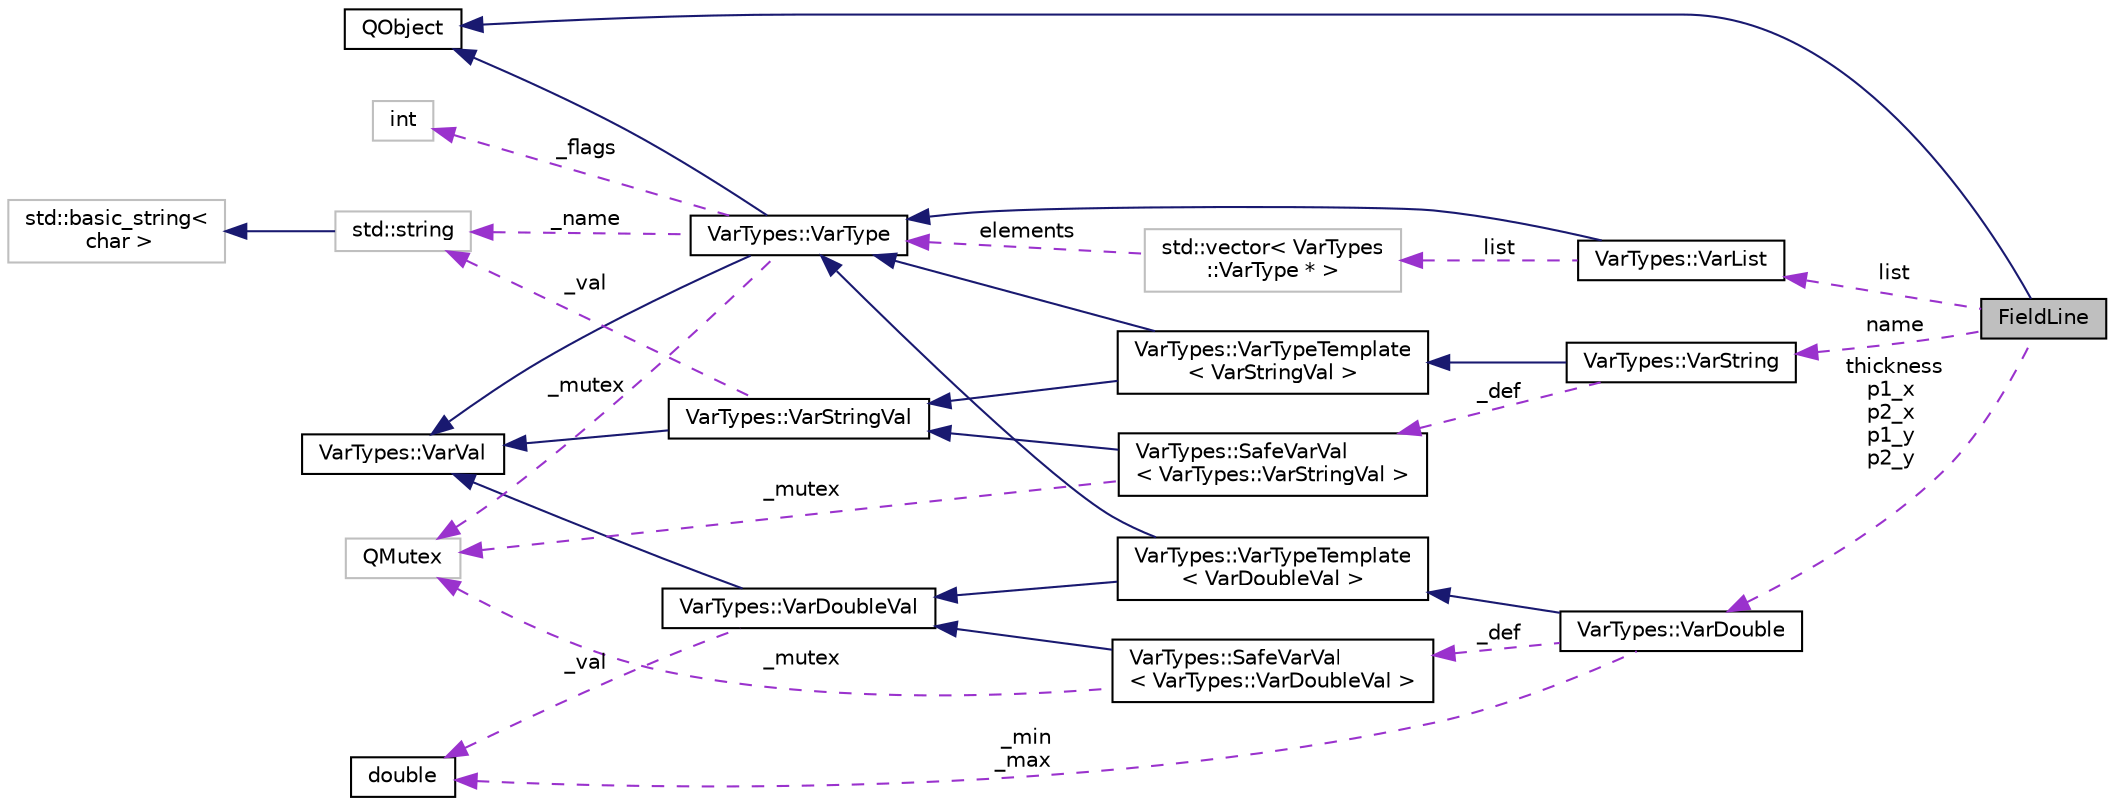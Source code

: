 digraph "FieldLine"
{
 // INTERACTIVE_SVG=YES
  edge [fontname="Helvetica",fontsize="10",labelfontname="Helvetica",labelfontsize="10"];
  node [fontname="Helvetica",fontsize="10",shape=record];
  rankdir="LR";
  Node1 [label="FieldLine",height=0.2,width=0.4,color="black", fillcolor="grey75", style="filled", fontcolor="black"];
  Node2 -> Node1 [dir="back",color="midnightblue",fontsize="10",style="solid",fontname="Helvetica"];
  Node2 [label="QObject",height=0.2,width=0.4,color="black", fillcolor="white", style="filled",URL="$dc/d4f/class_q_object.html"];
  Node3 -> Node1 [dir="back",color="darkorchid3",fontsize="10",style="dashed",label=" list" ,fontname="Helvetica"];
  Node3 [label="VarTypes::VarList",height=0.2,width=0.4,color="black", fillcolor="white", style="filled",URL="$d1/d74/class_var_types_1_1_var_list.html",tooltip="This is the list type of the VarTypes system. "];
  Node4 -> Node3 [dir="back",color="midnightblue",fontsize="10",style="solid",fontname="Helvetica"];
  Node4 [label="VarTypes::VarType",height=0.2,width=0.4,color="black", fillcolor="white", style="filled",URL="$d4/d59/class_var_types_1_1_var_type.html",tooltip="The base class of the VarTypes system. "];
  Node2 -> Node4 [dir="back",color="midnightblue",fontsize="10",style="solid",fontname="Helvetica"];
  Node5 -> Node4 [dir="back",color="midnightblue",fontsize="10",style="solid",fontname="Helvetica"];
  Node5 [label="VarTypes::VarVal",height=0.2,width=0.4,color="black", fillcolor="white", style="filled",URL="$d6/de8/class_var_types_1_1_var_val.html"];
  Node6 -> Node4 [dir="back",color="darkorchid3",fontsize="10",style="dashed",label=" _flags" ,fontname="Helvetica"];
  Node6 [label="int",height=0.2,width=0.4,color="grey75", fillcolor="white", style="filled"];
  Node7 -> Node4 [dir="back",color="darkorchid3",fontsize="10",style="dashed",label=" _name" ,fontname="Helvetica"];
  Node7 [label="std::string",height=0.2,width=0.4,color="grey75", fillcolor="white", style="filled",tooltip="STL class. "];
  Node8 -> Node7 [dir="back",color="midnightblue",fontsize="10",style="solid",fontname="Helvetica"];
  Node8 [label="std::basic_string\<\l char \>",height=0.2,width=0.4,color="grey75", fillcolor="white", style="filled",tooltip="STL class. "];
  Node9 -> Node4 [dir="back",color="darkorchid3",fontsize="10",style="dashed",label=" _mutex" ,fontname="Helvetica"];
  Node9 [label="QMutex",height=0.2,width=0.4,color="grey75", fillcolor="white", style="filled"];
  Node10 -> Node3 [dir="back",color="darkorchid3",fontsize="10",style="dashed",label=" list" ,fontname="Helvetica"];
  Node10 [label="std::vector\< VarTypes\l::VarType * \>",height=0.2,width=0.4,color="grey75", fillcolor="white", style="filled"];
  Node4 -> Node10 [dir="back",color="darkorchid3",fontsize="10",style="dashed",label=" elements" ,fontname="Helvetica"];
  Node11 -> Node1 [dir="back",color="darkorchid3",fontsize="10",style="dashed",label=" thickness\np1_x\np2_x\np1_y\np2_y" ,fontname="Helvetica"];
  Node11 [label="VarTypes::VarDouble",height=0.2,width=0.4,color="black", fillcolor="white", style="filled",URL="$d6/de9/class_var_types_1_1_var_double.html",tooltip="A Vartype for storing double precision floating points. "];
  Node12 -> Node11 [dir="back",color="midnightblue",fontsize="10",style="solid",fontname="Helvetica"];
  Node12 [label="VarTypes::VarTypeTemplate\l\< VarDoubleVal \>",height=0.2,width=0.4,color="black", fillcolor="white", style="filled",URL="$d7/d38/class_var_types_1_1_var_type_template.html"];
  Node4 -> Node12 [dir="back",color="midnightblue",fontsize="10",style="solid",fontname="Helvetica"];
  Node13 -> Node12 [dir="back",color="midnightblue",fontsize="10",style="solid",fontname="Helvetica"];
  Node13 [label="VarTypes::VarDoubleVal",height=0.2,width=0.4,color="black", fillcolor="white", style="filled",URL="$db/d0f/class_var_types_1_1_var_double_val.html"];
  Node5 -> Node13 [dir="back",color="midnightblue",fontsize="10",style="solid",fontname="Helvetica"];
  Node14 -> Node13 [dir="back",color="darkorchid3",fontsize="10",style="dashed",label=" _val" ,fontname="Helvetica"];
  Node14 [label="double",height=0.2,width=0.4,color="black", fillcolor="white", style="filled",URL="$df/de6/classdouble.html"];
  Node14 -> Node11 [dir="back",color="darkorchid3",fontsize="10",style="dashed",label=" _min\n_max" ,fontname="Helvetica"];
  Node15 -> Node11 [dir="back",color="darkorchid3",fontsize="10",style="dashed",label=" _def" ,fontname="Helvetica"];
  Node15 [label="VarTypes::SafeVarVal\l\< VarTypes::VarDoubleVal \>",height=0.2,width=0.4,color="black", fillcolor="white", style="filled",URL="$d2/dc4/class_var_types_1_1_safe_var_val.html"];
  Node13 -> Node15 [dir="back",color="midnightblue",fontsize="10",style="solid",fontname="Helvetica"];
  Node9 -> Node15 [dir="back",color="darkorchid3",fontsize="10",style="dashed",label=" _mutex" ,fontname="Helvetica"];
  Node16 -> Node1 [dir="back",color="darkorchid3",fontsize="10",style="dashed",label=" name" ,fontname="Helvetica"];
  Node16 [label="VarTypes::VarString",height=0.2,width=0.4,color="black", fillcolor="white", style="filled",URL="$d5/deb/class_var_types_1_1_var_string.html",tooltip="This is the string VarType of the VarTypes system. "];
  Node17 -> Node16 [dir="back",color="midnightblue",fontsize="10",style="solid",fontname="Helvetica"];
  Node17 [label="VarTypes::VarTypeTemplate\l\< VarStringVal \>",height=0.2,width=0.4,color="black", fillcolor="white", style="filled",URL="$d7/d38/class_var_types_1_1_var_type_template.html"];
  Node4 -> Node17 [dir="back",color="midnightblue",fontsize="10",style="solid",fontname="Helvetica"];
  Node18 -> Node17 [dir="back",color="midnightblue",fontsize="10",style="solid",fontname="Helvetica"];
  Node18 [label="VarTypes::VarStringVal",height=0.2,width=0.4,color="black", fillcolor="white", style="filled",URL="$db/d2f/class_var_types_1_1_var_string_val.html",tooltip="This is the string VarTypeVal of the VarTypes system. "];
  Node5 -> Node18 [dir="back",color="midnightblue",fontsize="10",style="solid",fontname="Helvetica"];
  Node7 -> Node18 [dir="back",color="darkorchid3",fontsize="10",style="dashed",label=" _val" ,fontname="Helvetica"];
  Node19 -> Node16 [dir="back",color="darkorchid3",fontsize="10",style="dashed",label=" _def" ,fontname="Helvetica"];
  Node19 [label="VarTypes::SafeVarVal\l\< VarTypes::VarStringVal \>",height=0.2,width=0.4,color="black", fillcolor="white", style="filled",URL="$d2/dc4/class_var_types_1_1_safe_var_val.html"];
  Node18 -> Node19 [dir="back",color="midnightblue",fontsize="10",style="solid",fontname="Helvetica"];
  Node9 -> Node19 [dir="back",color="darkorchid3",fontsize="10",style="dashed",label=" _mutex" ,fontname="Helvetica"];
}
